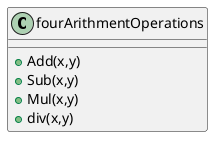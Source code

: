 @startuml
class fourArithmentOperations {
    + Add(x,y)
    + Sub(x,y)
    + Mul(x,y)
    + div(x,y)
}

@enduml